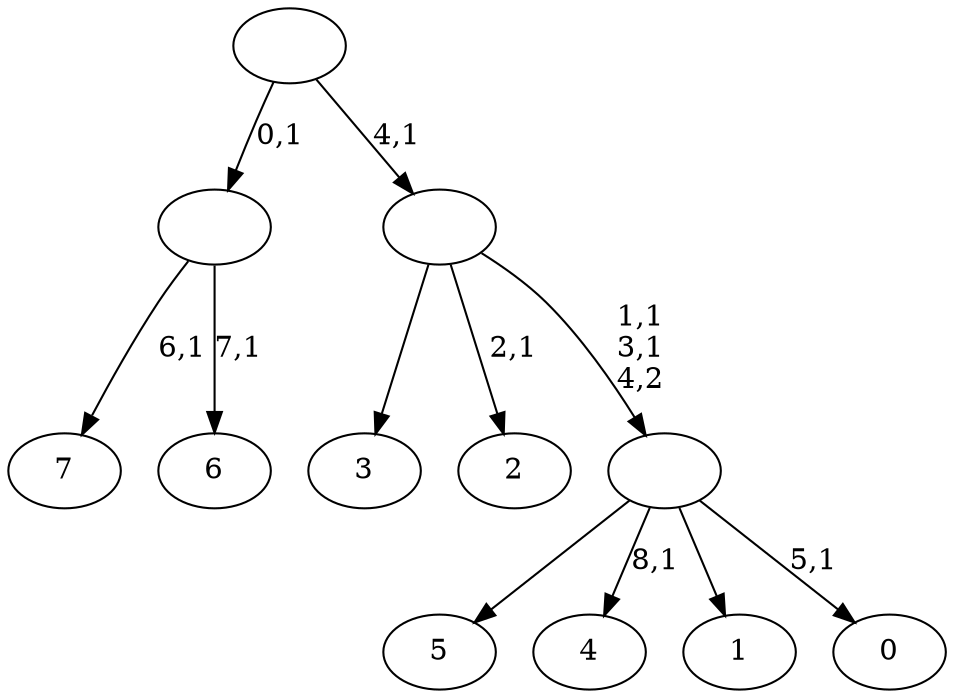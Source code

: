 digraph T {
	17 [label="7"]
	15 [label="6"]
	13 [label=""]
	12 [label="5"]
	11 [label="4"]
	9 [label="3"]
	8 [label="2"]
	6 [label="1"]
	5 [label="0"]
	3 [label=""]
	1 [label=""]
	0 [label=""]
	13 -> 15 [label="7,1"]
	13 -> 17 [label="6,1"]
	3 -> 5 [label="5,1"]
	3 -> 11 [label="8,1"]
	3 -> 12 [label=""]
	3 -> 6 [label=""]
	1 -> 3 [label="1,1\n3,1\n4,2"]
	1 -> 8 [label="2,1"]
	1 -> 9 [label=""]
	0 -> 13 [label="0,1"]
	0 -> 1 [label="4,1"]
}
